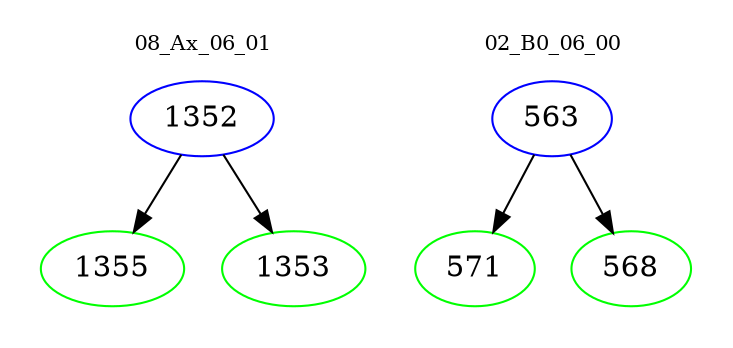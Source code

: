 digraph{
subgraph cluster_0 {
color = white
label = "08_Ax_06_01";
fontsize=10;
T0_1352 [label="1352", color="blue"]
T0_1352 -> T0_1355 [color="black"]
T0_1355 [label="1355", color="green"]
T0_1352 -> T0_1353 [color="black"]
T0_1353 [label="1353", color="green"]
}
subgraph cluster_1 {
color = white
label = "02_B0_06_00";
fontsize=10;
T1_563 [label="563", color="blue"]
T1_563 -> T1_571 [color="black"]
T1_571 [label="571", color="green"]
T1_563 -> T1_568 [color="black"]
T1_568 [label="568", color="green"]
}
}
